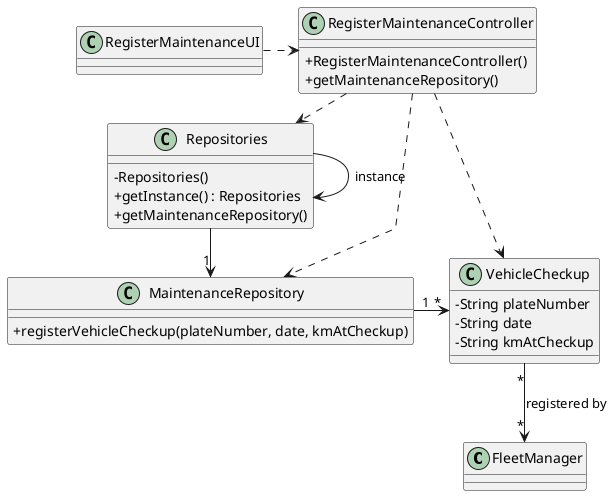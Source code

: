 @startuml
skinparam shadowing false
skinparam linetype polyline


skinparam classAttributeIconSize 0



class FleetManager {
}

class VehicleCheckup {
    - String plateNumber
    - String date
    - String kmAtCheckup
}


class MaintenanceRepository {
    + registerVehicleCheckup(plateNumber, date, kmAtCheckup)
}

class Repositories {
    - Repositories()
    + getInstance() : Repositories
    + getMaintenanceRepository()
}

class RegisterMaintenanceController {
    + RegisterMaintenanceController()
    + getMaintenanceRepository()
}

class RegisterMaintenanceUI {
}

Repositories -> Repositories : instance

RegisterMaintenanceUI .> RegisterMaintenanceController

RegisterMaintenanceController .> Repositories

RegisterMaintenanceController ..> MaintenanceRepository

Repositories -> "1" MaintenanceRepository

MaintenanceRepository "1" -> "*" VehicleCheckup


RegisterMaintenanceController ..> VehicleCheckup

VehicleCheckup "*" --> "*" FleetManager : registered by

@enduml
